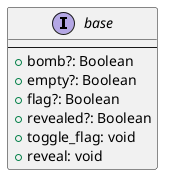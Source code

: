 @startuml base_interface

interface base {
    --
    + bomb?: Boolean
    + empty?: Boolean
    + flag?: Boolean
    + revealed?: Boolean
    + toggle_flag: void
    + reveal: void
}

@enduml